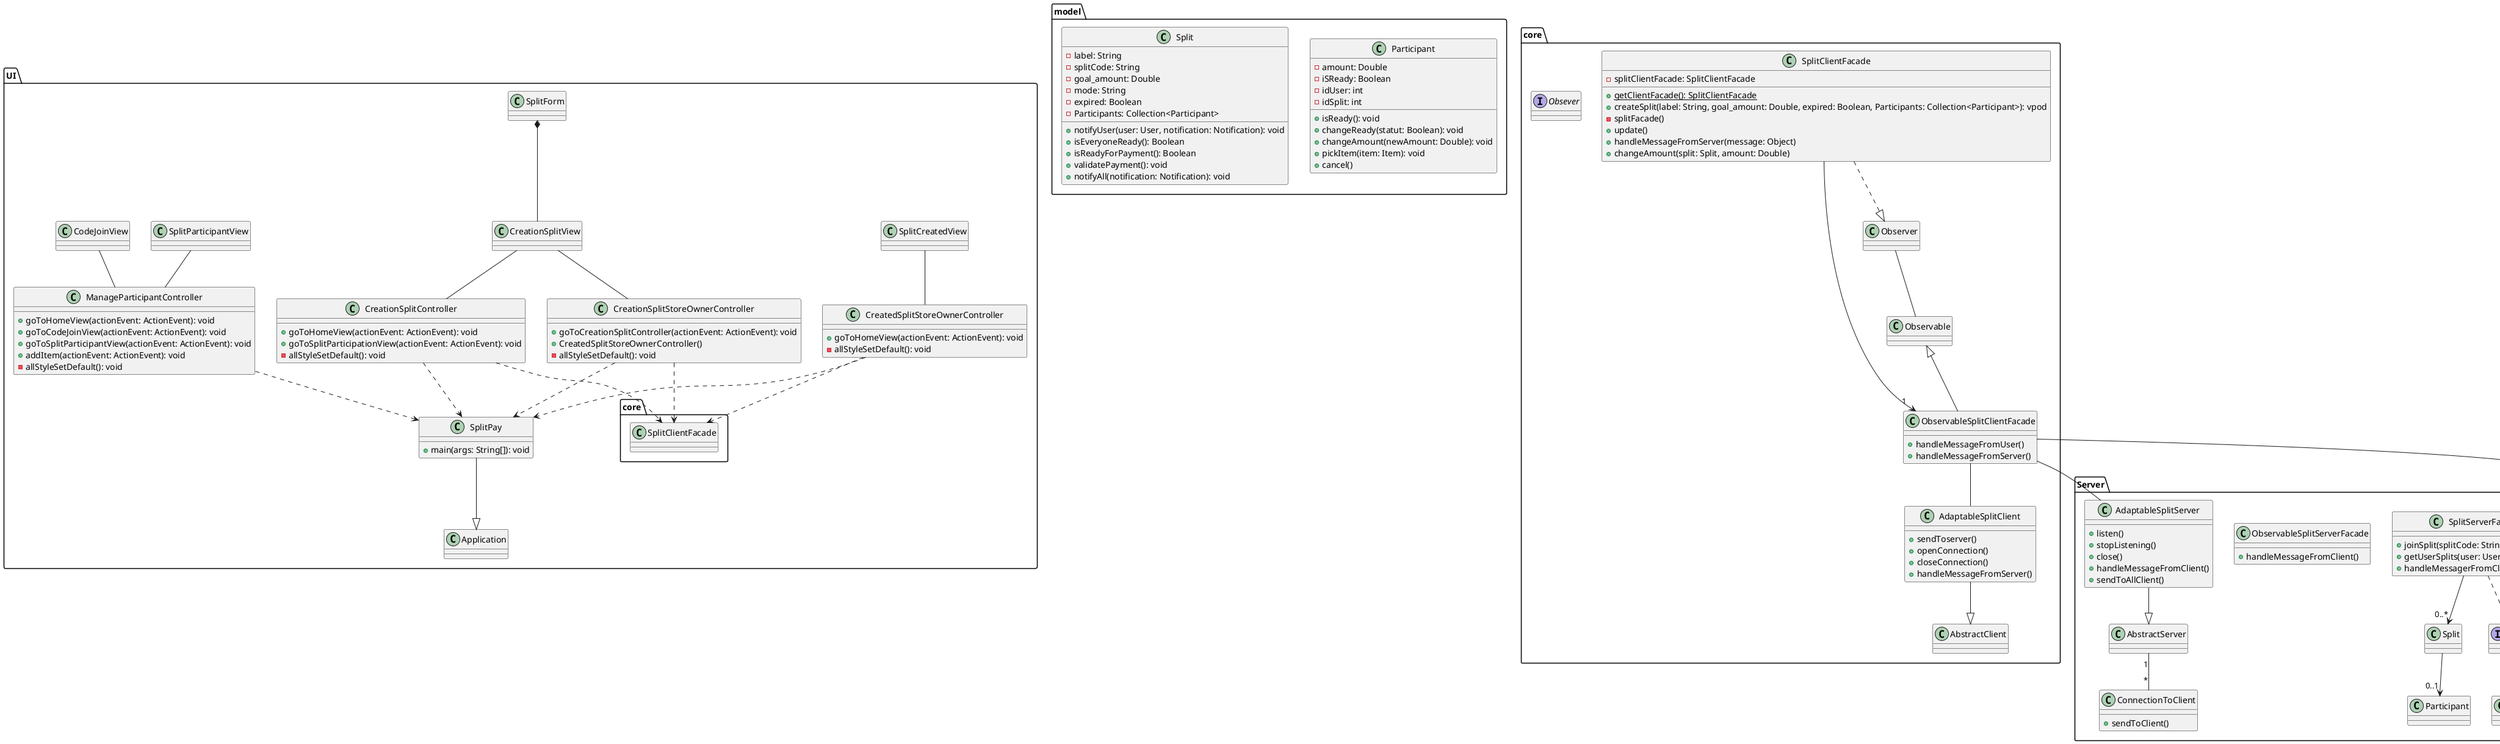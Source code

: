 @startuml

package UI <<Folder>>{
  class SplitForm{
    }
  class CodeJoinView{
  }
  class SplitParticipantView{

  }

  class CreationSplitView{
    }
  class SplitCreatedView{
    }

  class ManageParticipantController{
    +goToHomeView(actionEvent: ActionEvent): void
    +goToCodeJoinView(actionEvent: ActionEvent): void
    +goToSplitParticipantView(actionEvent: ActionEvent): void
    +addItem(actionEvent: ActionEvent): void
    -allStyleSetDefault(): void
    }

  class CreationSplitController{
    +goToHomeView(actionEvent: ActionEvent): void
    +goToSplitParticipationView(actionEvent: ActionEvent): void
    -allStyleSetDefault(): void
    }

  class CreationSplitStoreOwnerController{

    +goToCreationSplitController(actionEvent: ActionEvent): void
    +CreatedSplitStoreOwnerController()
    -allStyleSetDefault(): void

    }

  class CreatedSplitStoreOwnerController{
    +goToHomeView(actionEvent: ActionEvent): void
    -allStyleSetDefault(): void

    }

  class Application{
    }

  class SplitPay{
    +main(args: String[]): void
    }
  SplitForm *-- CreationSplitView
  CodeJoinView -- ManageParticipantController
  SplitParticipantView -- ManageParticipantController

  CreationSplitView -- CreationSplitController
  CreationSplitView -- CreationSplitStoreOwnerController
  SplitCreatedView -- CreatedSplitStoreOwnerController

  ManageParticipantController ..> SplitPay
  CreationSplitController ..> SplitPay
  CreationSplitStoreOwnerController ..> SplitPay
  CreatedSplitStoreOwnerController ..> SplitPay
  SplitPay --|> Application

  CreationSplitController ..> core.SplitClientFacade
  CreationSplitStoreOwnerController ..> core.SplitClientFacade
  CreatedSplitStoreOwnerController ..> core.SplitClientFacade



}

package model <<Folder>>{

  class Participant{
    -amount: Double
    -iSReady: Boolean
    -idUser: int
    -idSplit: int

    +isReady(): void
    +changeReady(statut: Boolean): void
    +changeAmount(newAmount: Double): void
    +pickItem(item: Item): void
    +cancel()
    }

  class Split{
    -label: String
    -splitCode: String
    -goal_amount: Double
    -mode: String
    -expired: Boolean
    -Participants: Collection<Participant>

    +notifyUser(user: User, notification: Notification): void
    +isEveryoneReady(): Boolean
    +isReadyForPayment(): Boolean
    +validatePayment(): void
    +notifyAll(notification: Notification): void
    }
  }

package core <<Folder>>{
  class SplitClientFacade{
    -splitClientFacade: SplitClientFacade

    +{static}getClientFacade(): SplitClientFacade
    +createSplit(label: String, goal_amount: Double, expired: Boolean, Participants: Collection<Participant>): vpod
    -splitFacade()
    +update()
    +handleMessageFromServer(message: Object)
    +changeAmount(split: Split, amount: Double)
    }

  interface Obsever{
    }

  class Observable{
    }

  class ObservableSplitClientFacade{
    +handleMessageFromUser()
    +handleMessageFromServer()
    }

  class AdaptableSplitClient{
    +sendToserver()
    +openConnection()
    +closeConnection()
    +handleMessageFromServer()
    }

  class AbstractClient{
    }

  SplitClientFacade ..|> Observer
  Observer -- Observable
  SplitClientFacade --> "1" ObservableSplitClientFacade
  Observable <|-- ObservableSplitClientFacade
   ObservableSplitClientFacade -- AdaptableSplitClient
  AdaptableSplitClient --|> AbstractClient

  }

package Server <<Folder>>{
  interface Observer{
    }

  class Observable{
    }

  class SplitServerFacade{
    +joinSplit(splitCode: String, user: User)
    +getUserSplits(user: User)
    +handleMessagerFromClient()
    }

  class ObservableSplitServerFacade{
    +handleMessageFromClient()
    }

  class Split{
    }

  class Participant{
    }

  class AdaptableSplitServer{
    +listen()
    +stopListening()
    +close()
    +handleMessageFromClient()
    +sendToAllClient()
    }

  class AbstractServer{
    }

  class ConnectionToClient{
    +sendToClient()
    }

  Observer -- Observable
  SplitServerFacade ..|> Observer
  SplitServerFacade --> "0..*" Split
  Split --> "0..1" Participant
  ObservableSplitClientFacade --|> Observable
  ObservableSplitClientFacade -- AdaptableSplitServer
  AdaptableSplitServer --|> AbstractServer

  AbstractServer "1" -- "*" ConnectionToClient
  }
@enduml
